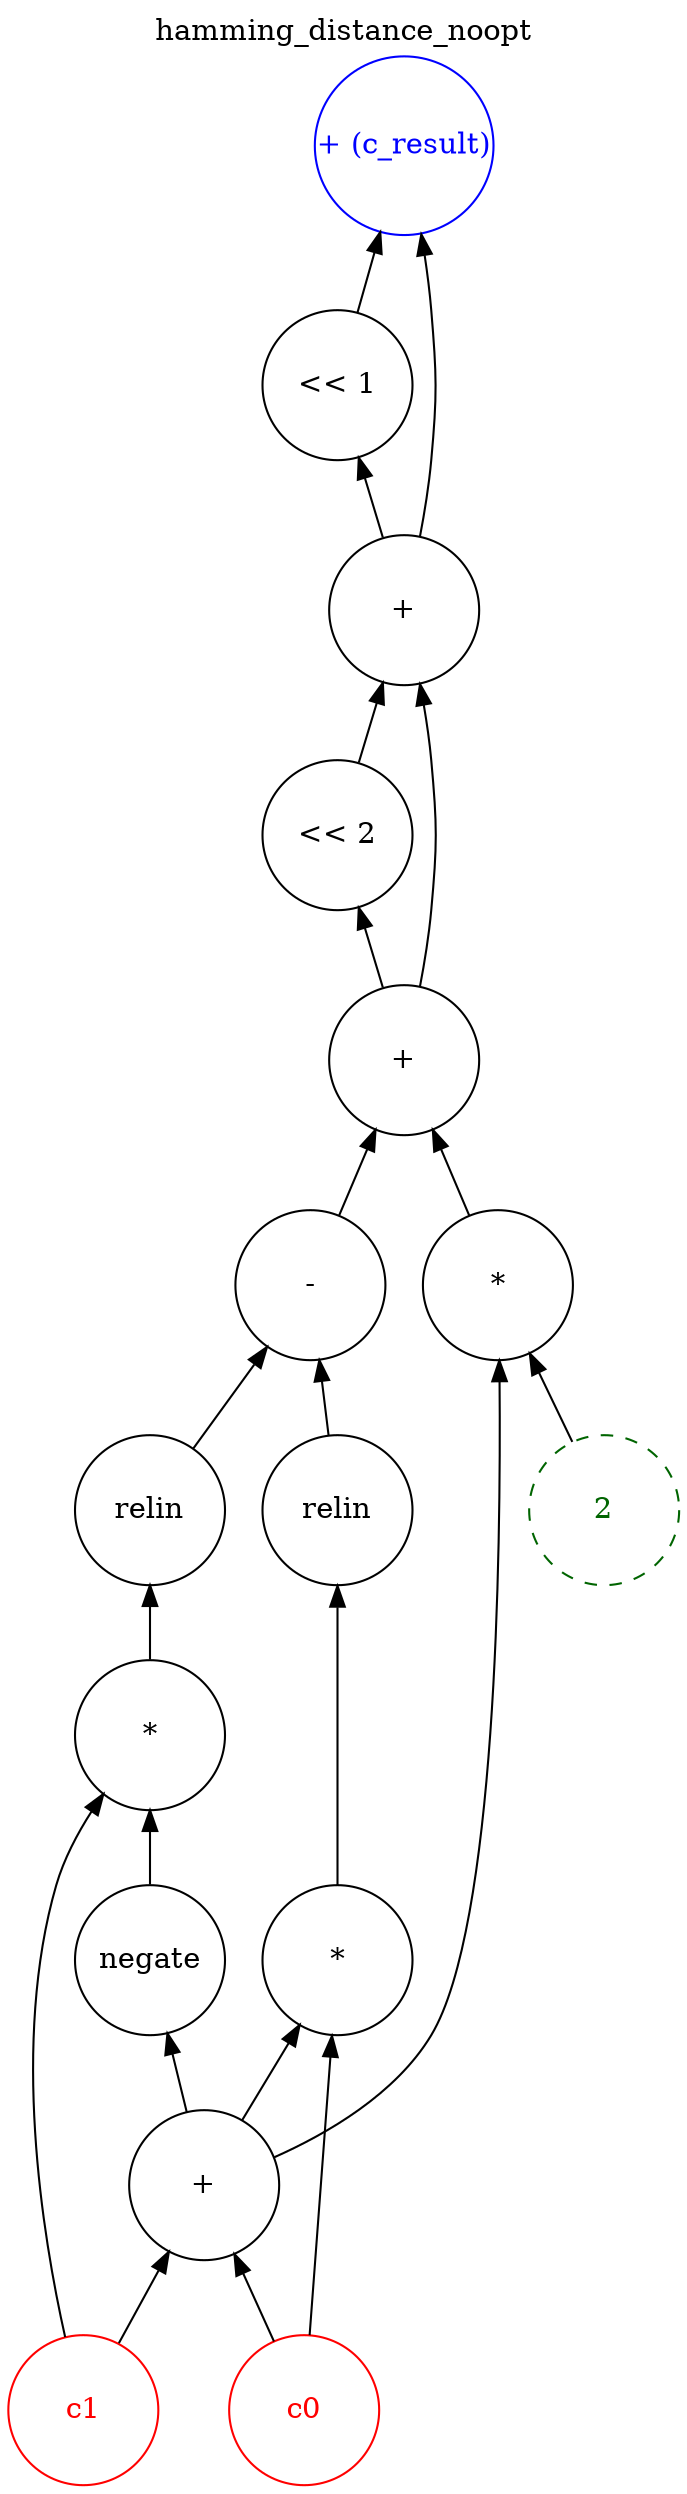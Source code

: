 digraph "hamming_distance_noopt" {
graph [label="hamming_distance_noopt" labelloc="t"]
node [shape=circle width=1 margin=0]
edge [dir=back]
3 [label="c1" style=solid color=red fontcolor=red]
2 [label="c0" style=solid color=red fontcolor=red]
4 [label="+" style=solid color=black fontcolor=black]
4 -> 3
4 -> 2
5 [label="negate" style=solid color=black fontcolor=black]
5 -> 4
6 [label="*" style=solid color=black fontcolor=black]
6 -> 5
6 -> 3
15 [label="relin" style=solid color=black fontcolor=black]
15 -> 6
7 [label="*" style=solid color=black fontcolor=black]
7 -> 4
7 -> 2
16 [label="relin" style=solid color=black fontcolor=black]
16 -> 7
8 [label="-" style=solid color=black fontcolor=black]
8 -> 15
8 -> 16
1 [label="2" style=dashed color=darkgreen fontcolor=darkgreen]
9 [label="*" style=solid color=black fontcolor=black]
9 -> 4
9 -> 1
10 [label="+" style=solid color=black fontcolor=black]
10 -> 8
10 -> 9
11 [label="<< 2" style=solid color=black fontcolor=black]
11 -> 10
12 [label="+" style=solid color=black fontcolor=black]
12 -> 11
12 -> 10
13 [label="<< 1" style=solid color=black fontcolor=black]
13 -> 12
14 [label="+ (c_result)" style=solid color=blue fontcolor=blue]
14 -> 13
14 -> 12
}
